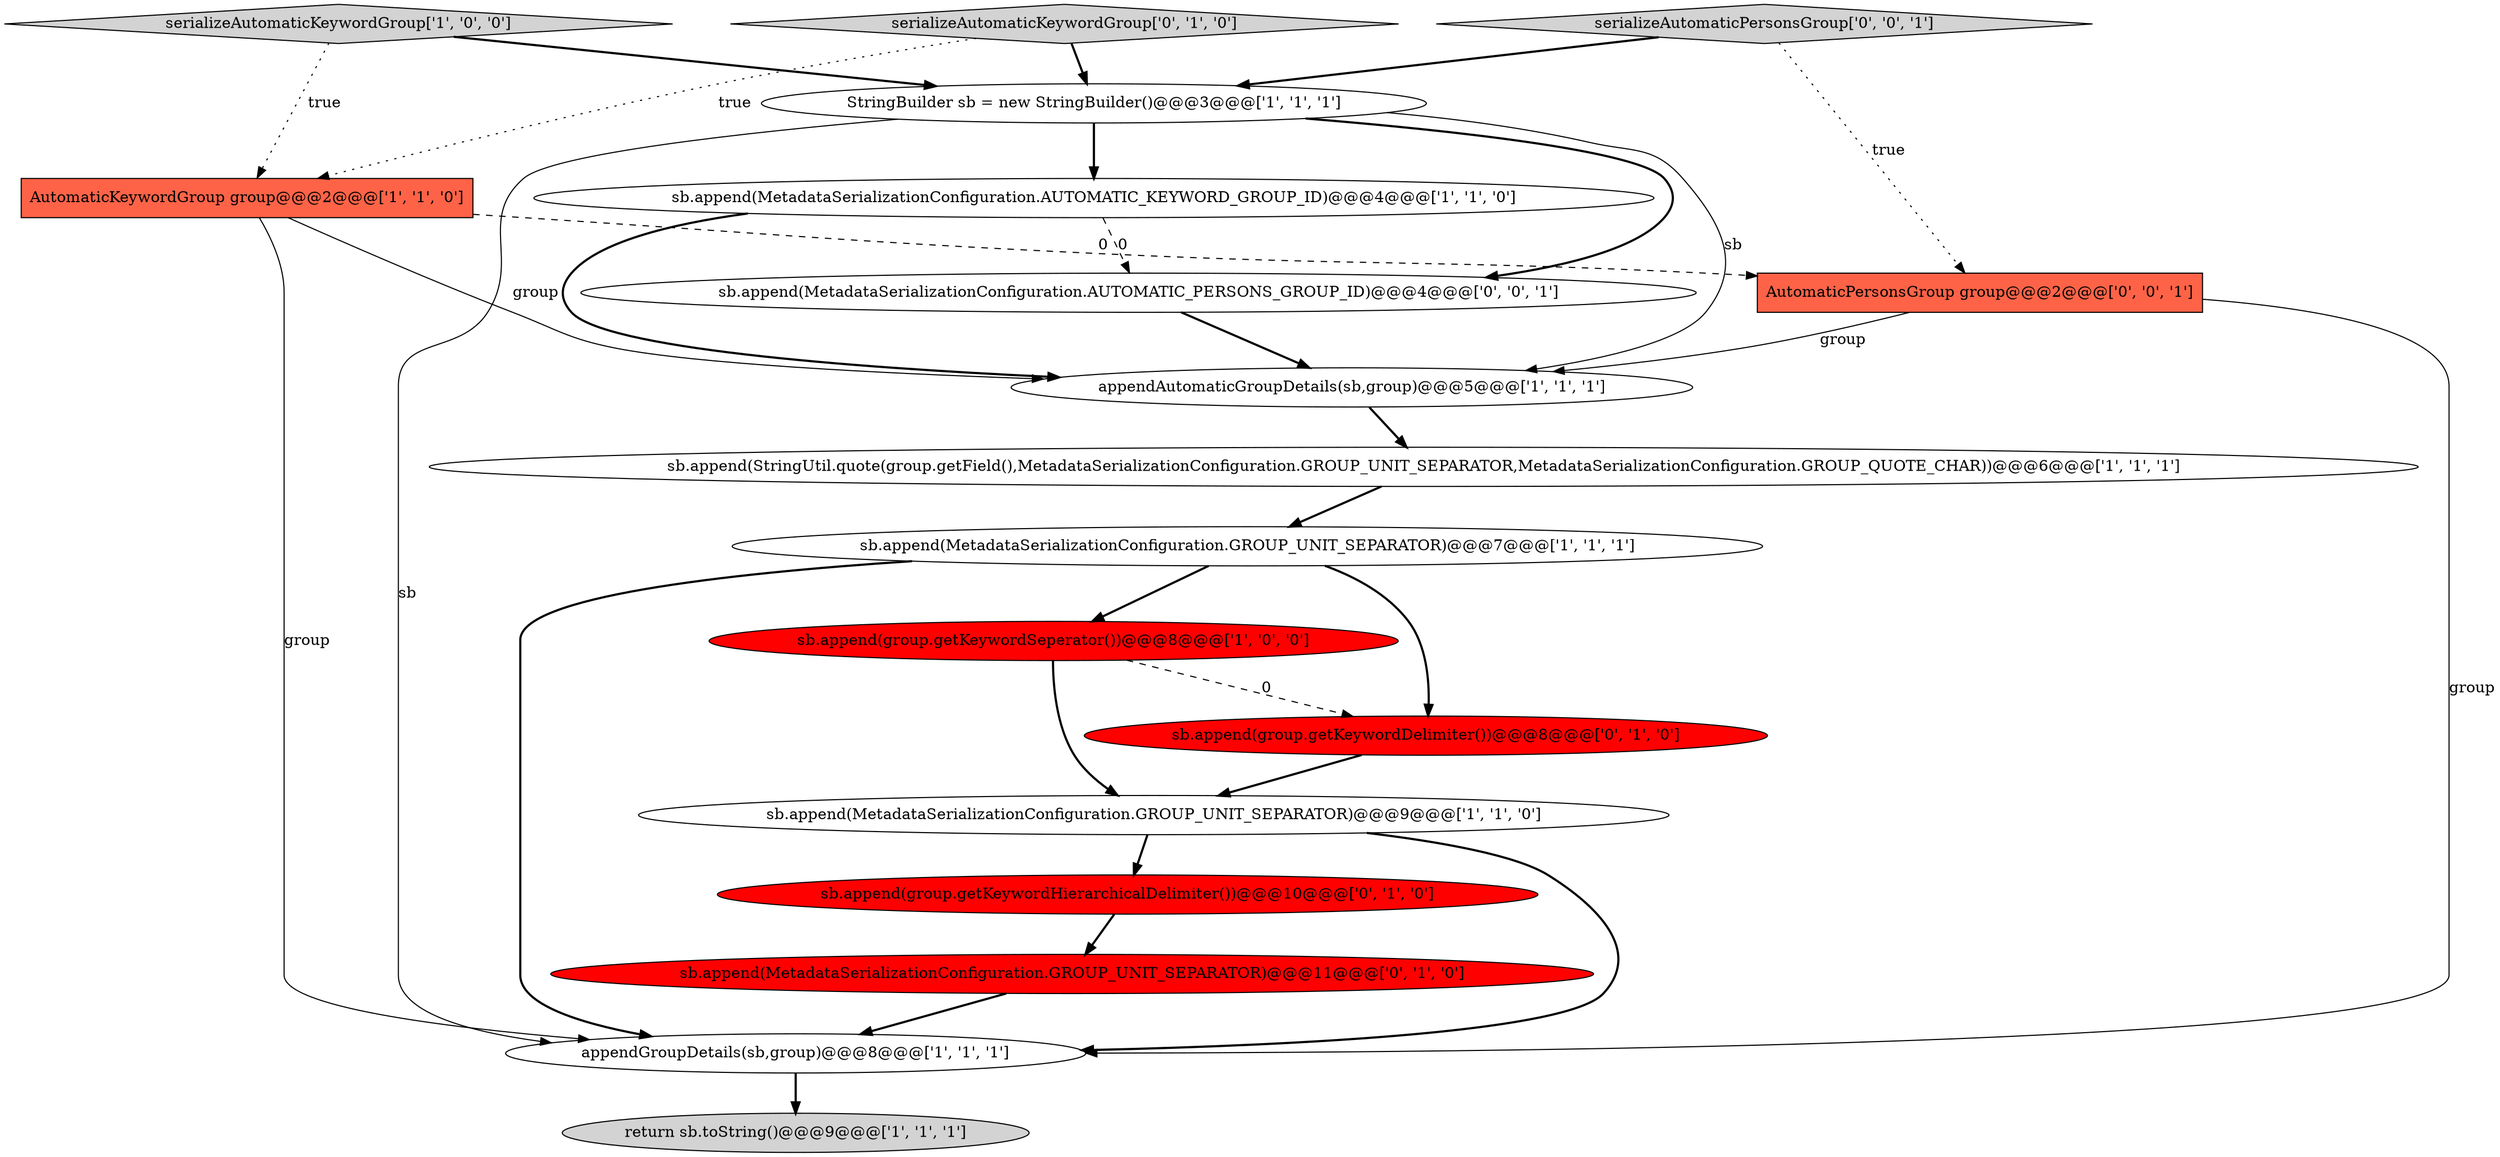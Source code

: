 digraph {
15 [style = filled, label = "sb.append(MetadataSerializationConfiguration.AUTOMATIC_PERSONS_GROUP_ID)@@@4@@@['0', '0', '1']", fillcolor = white, shape = ellipse image = "AAA0AAABBB3BBB"];
3 [style = filled, label = "sb.append(StringUtil.quote(group.getField(),MetadataSerializationConfiguration.GROUP_UNIT_SEPARATOR,MetadataSerializationConfiguration.GROUP_QUOTE_CHAR))@@@6@@@['1', '1', '1']", fillcolor = white, shape = ellipse image = "AAA0AAABBB1BBB"];
7 [style = filled, label = "StringBuilder sb = new StringBuilder()@@@3@@@['1', '1', '1']", fillcolor = white, shape = ellipse image = "AAA0AAABBB1BBB"];
9 [style = filled, label = "serializeAutomaticKeywordGroup['1', '0', '0']", fillcolor = lightgray, shape = diamond image = "AAA0AAABBB1BBB"];
13 [style = filled, label = "sb.append(MetadataSerializationConfiguration.GROUP_UNIT_SEPARATOR)@@@11@@@['0', '1', '0']", fillcolor = red, shape = ellipse image = "AAA1AAABBB2BBB"];
0 [style = filled, label = "sb.append(MetadataSerializationConfiguration.AUTOMATIC_KEYWORD_GROUP_ID)@@@4@@@['1', '1', '0']", fillcolor = white, shape = ellipse image = "AAA0AAABBB1BBB"];
10 [style = filled, label = "sb.append(MetadataSerializationConfiguration.GROUP_UNIT_SEPARATOR)@@@7@@@['1', '1', '1']", fillcolor = white, shape = ellipse image = "AAA0AAABBB1BBB"];
14 [style = filled, label = "serializeAutomaticKeywordGroup['0', '1', '0']", fillcolor = lightgray, shape = diamond image = "AAA0AAABBB2BBB"];
1 [style = filled, label = "sb.append(MetadataSerializationConfiguration.GROUP_UNIT_SEPARATOR)@@@9@@@['1', '1', '0']", fillcolor = white, shape = ellipse image = "AAA0AAABBB1BBB"];
16 [style = filled, label = "AutomaticPersonsGroup group@@@2@@@['0', '0', '1']", fillcolor = tomato, shape = box image = "AAA0AAABBB3BBB"];
11 [style = filled, label = "sb.append(group.getKeywordHierarchicalDelimiter())@@@10@@@['0', '1', '0']", fillcolor = red, shape = ellipse image = "AAA1AAABBB2BBB"];
6 [style = filled, label = "appendGroupDetails(sb,group)@@@8@@@['1', '1', '1']", fillcolor = white, shape = ellipse image = "AAA0AAABBB1BBB"];
2 [style = filled, label = "appendAutomaticGroupDetails(sb,group)@@@5@@@['1', '1', '1']", fillcolor = white, shape = ellipse image = "AAA0AAABBB1BBB"];
4 [style = filled, label = "return sb.toString()@@@9@@@['1', '1', '1']", fillcolor = lightgray, shape = ellipse image = "AAA0AAABBB1BBB"];
17 [style = filled, label = "serializeAutomaticPersonsGroup['0', '0', '1']", fillcolor = lightgray, shape = diamond image = "AAA0AAABBB3BBB"];
8 [style = filled, label = "AutomaticKeywordGroup group@@@2@@@['1', '1', '0']", fillcolor = tomato, shape = box image = "AAA0AAABBB1BBB"];
5 [style = filled, label = "sb.append(group.getKeywordSeperator())@@@8@@@['1', '0', '0']", fillcolor = red, shape = ellipse image = "AAA1AAABBB1BBB"];
12 [style = filled, label = "sb.append(group.getKeywordDelimiter())@@@8@@@['0', '1', '0']", fillcolor = red, shape = ellipse image = "AAA1AAABBB2BBB"];
15->2 [style = bold, label=""];
5->12 [style = dashed, label="0"];
8->16 [style = dashed, label="0"];
8->6 [style = solid, label="group"];
7->2 [style = solid, label="sb"];
2->3 [style = bold, label=""];
0->2 [style = bold, label=""];
16->6 [style = solid, label="group"];
0->15 [style = dashed, label="0"];
7->0 [style = bold, label=""];
8->2 [style = solid, label="group"];
9->7 [style = bold, label=""];
12->1 [style = bold, label=""];
10->6 [style = bold, label=""];
1->11 [style = bold, label=""];
14->7 [style = bold, label=""];
9->8 [style = dotted, label="true"];
17->16 [style = dotted, label="true"];
17->7 [style = bold, label=""];
3->10 [style = bold, label=""];
5->1 [style = bold, label=""];
6->4 [style = bold, label=""];
1->6 [style = bold, label=""];
10->5 [style = bold, label=""];
10->12 [style = bold, label=""];
11->13 [style = bold, label=""];
14->8 [style = dotted, label="true"];
16->2 [style = solid, label="group"];
7->6 [style = solid, label="sb"];
7->15 [style = bold, label=""];
13->6 [style = bold, label=""];
}
